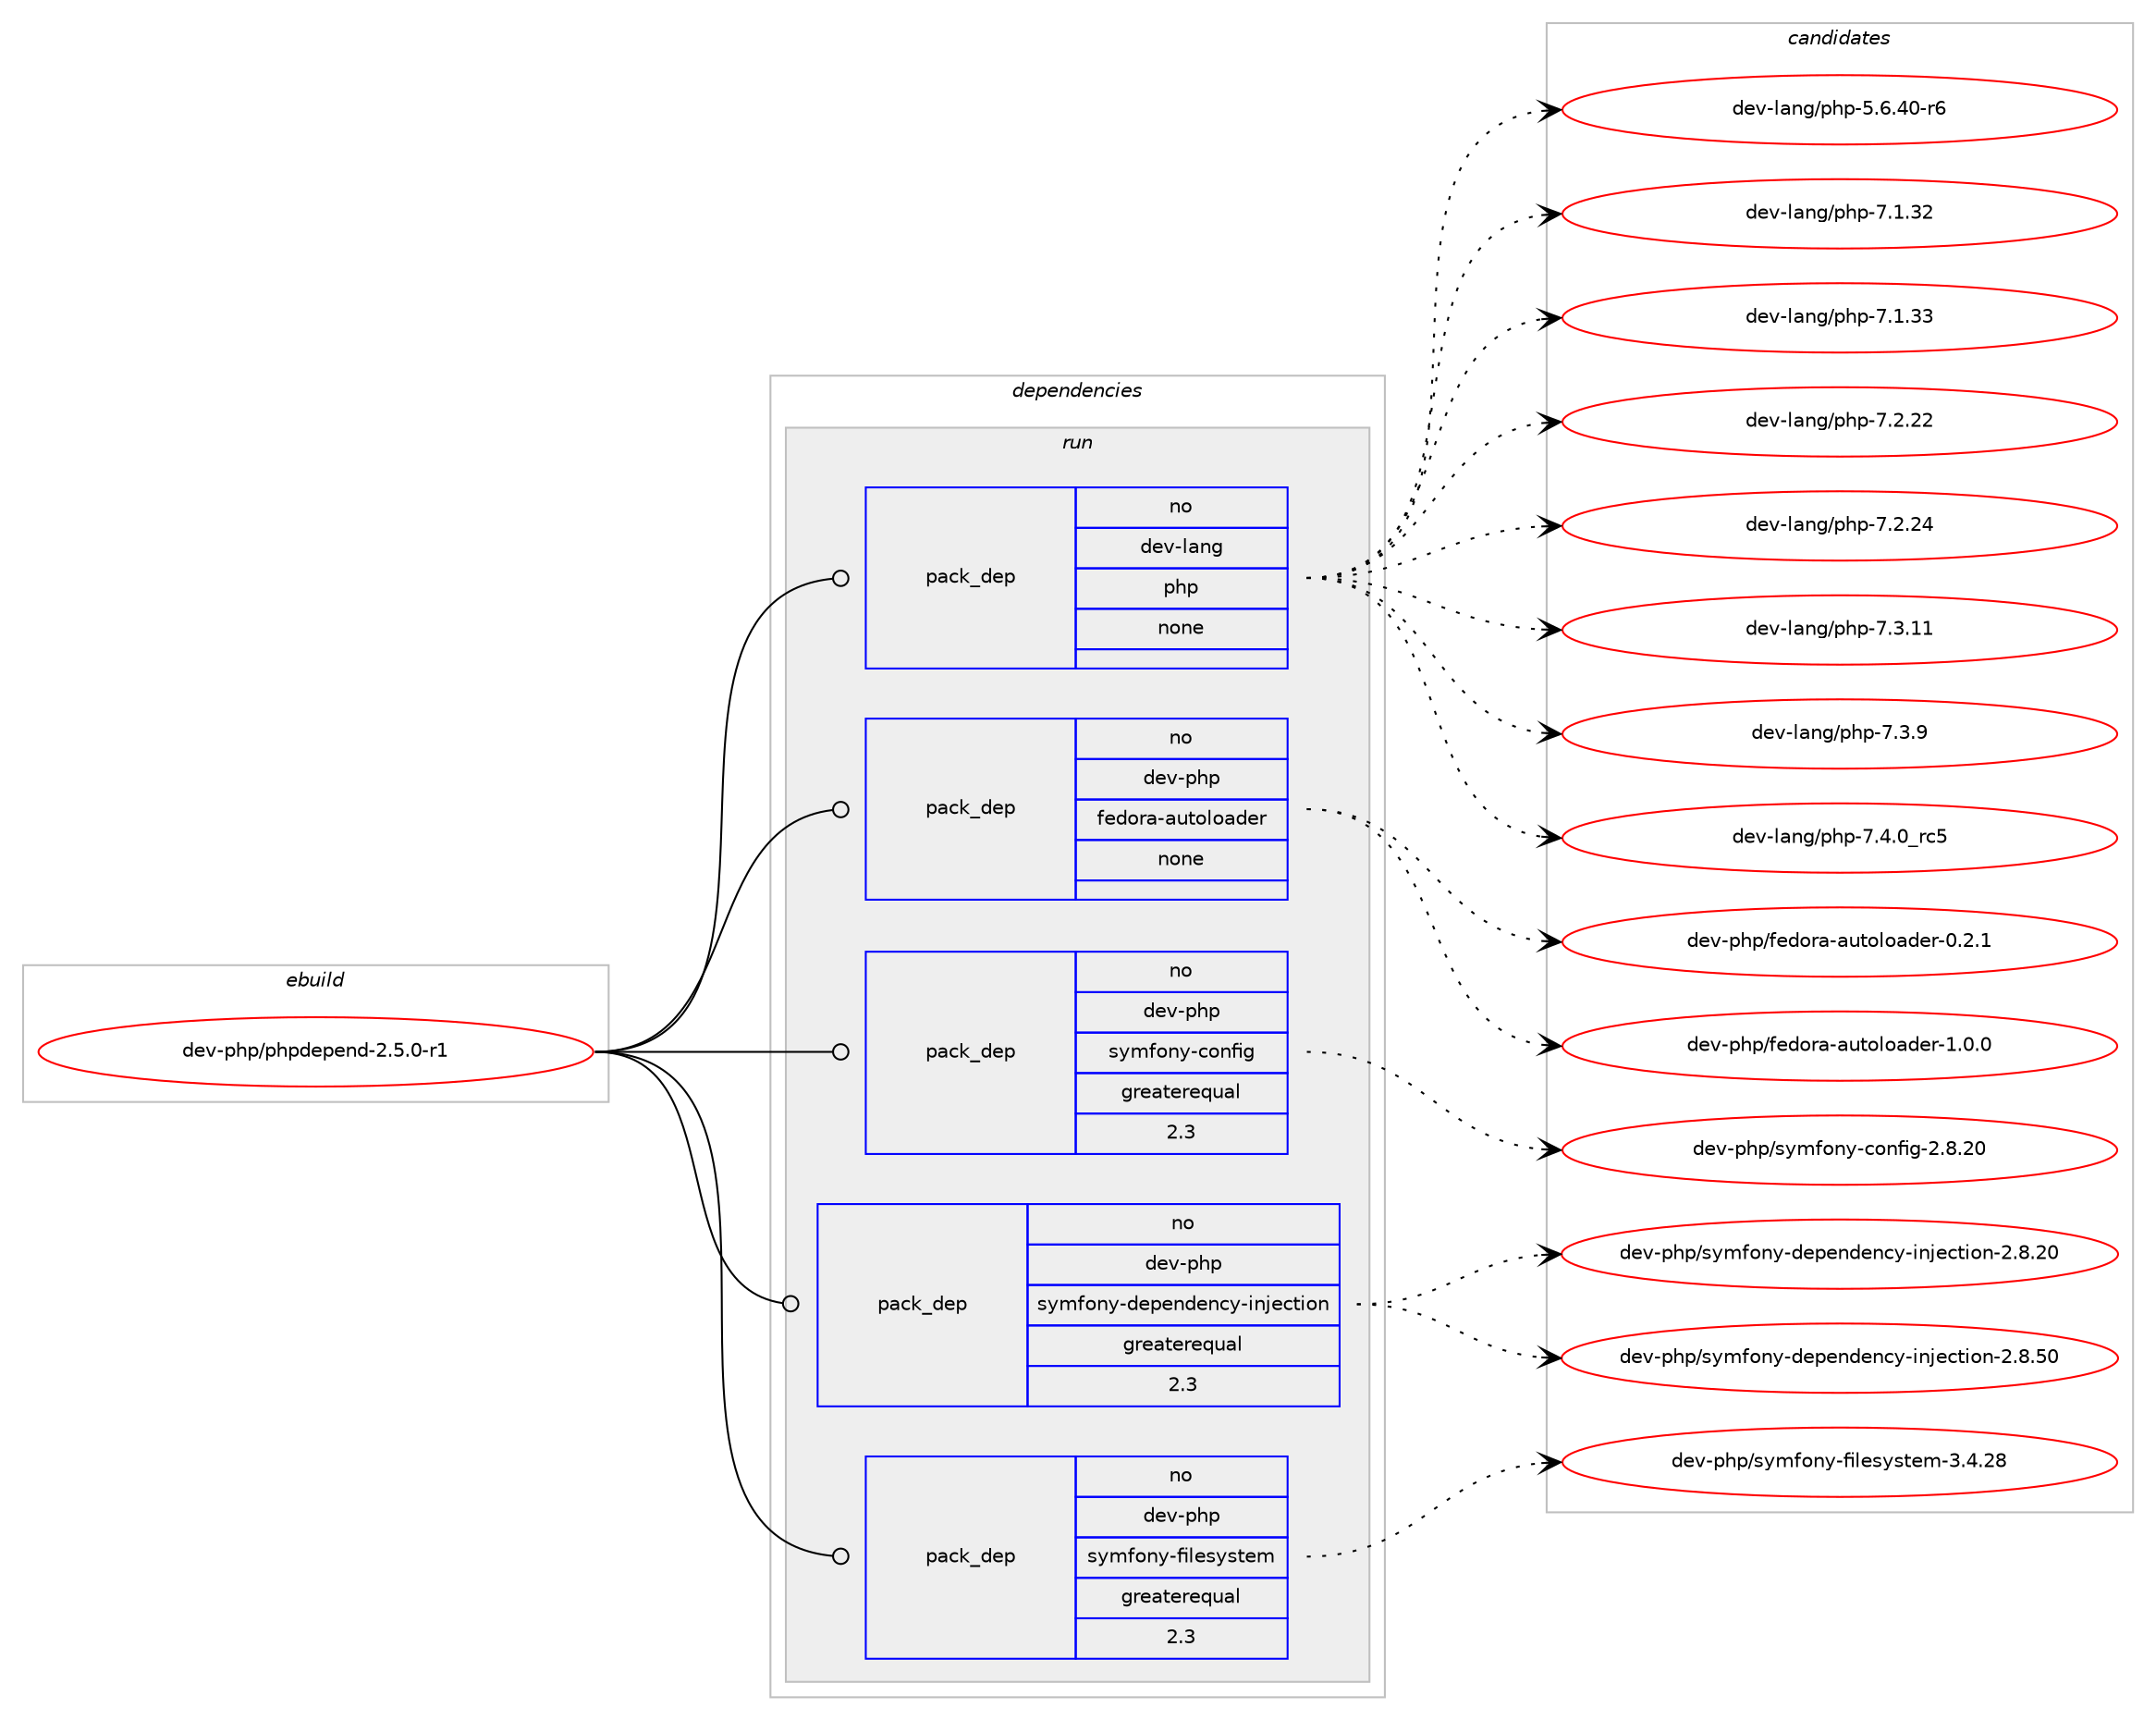 digraph prolog {

# *************
# Graph options
# *************

newrank=true;
concentrate=true;
compound=true;
graph [rankdir=LR,fontname=Helvetica,fontsize=10,ranksep=1.5];#, ranksep=2.5, nodesep=0.2];
edge  [arrowhead=vee];
node  [fontname=Helvetica,fontsize=10];

# **********
# The ebuild
# **********

subgraph cluster_leftcol {
color=gray;
rank=same;
label=<<i>ebuild</i>>;
id [label="dev-php/phpdepend-2.5.0-r1", color=red, width=4, href="../dev-php/phpdepend-2.5.0-r1.svg"];
}

# ****************
# The dependencies
# ****************

subgraph cluster_midcol {
color=gray;
label=<<i>dependencies</i>>;
subgraph cluster_compile {
fillcolor="#eeeeee";
style=filled;
label=<<i>compile</i>>;
}
subgraph cluster_compileandrun {
fillcolor="#eeeeee";
style=filled;
label=<<i>compile and run</i>>;
}
subgraph cluster_run {
fillcolor="#eeeeee";
style=filled;
label=<<i>run</i>>;
subgraph pack444442 {
dependency591544 [label=<<TABLE BORDER="0" CELLBORDER="1" CELLSPACING="0" CELLPADDING="4" WIDTH="220"><TR><TD ROWSPAN="6" CELLPADDING="30">pack_dep</TD></TR><TR><TD WIDTH="110">no</TD></TR><TR><TD>dev-lang</TD></TR><TR><TD>php</TD></TR><TR><TD>none</TD></TR><TR><TD></TD></TR></TABLE>>, shape=none, color=blue];
}
id:e -> dependency591544:w [weight=20,style="solid",arrowhead="odot"];
subgraph pack444443 {
dependency591545 [label=<<TABLE BORDER="0" CELLBORDER="1" CELLSPACING="0" CELLPADDING="4" WIDTH="220"><TR><TD ROWSPAN="6" CELLPADDING="30">pack_dep</TD></TR><TR><TD WIDTH="110">no</TD></TR><TR><TD>dev-php</TD></TR><TR><TD>fedora-autoloader</TD></TR><TR><TD>none</TD></TR><TR><TD></TD></TR></TABLE>>, shape=none, color=blue];
}
id:e -> dependency591545:w [weight=20,style="solid",arrowhead="odot"];
subgraph pack444444 {
dependency591546 [label=<<TABLE BORDER="0" CELLBORDER="1" CELLSPACING="0" CELLPADDING="4" WIDTH="220"><TR><TD ROWSPAN="6" CELLPADDING="30">pack_dep</TD></TR><TR><TD WIDTH="110">no</TD></TR><TR><TD>dev-php</TD></TR><TR><TD>symfony-config</TD></TR><TR><TD>greaterequal</TD></TR><TR><TD>2.3</TD></TR></TABLE>>, shape=none, color=blue];
}
id:e -> dependency591546:w [weight=20,style="solid",arrowhead="odot"];
subgraph pack444445 {
dependency591547 [label=<<TABLE BORDER="0" CELLBORDER="1" CELLSPACING="0" CELLPADDING="4" WIDTH="220"><TR><TD ROWSPAN="6" CELLPADDING="30">pack_dep</TD></TR><TR><TD WIDTH="110">no</TD></TR><TR><TD>dev-php</TD></TR><TR><TD>symfony-dependency-injection</TD></TR><TR><TD>greaterequal</TD></TR><TR><TD>2.3</TD></TR></TABLE>>, shape=none, color=blue];
}
id:e -> dependency591547:w [weight=20,style="solid",arrowhead="odot"];
subgraph pack444446 {
dependency591548 [label=<<TABLE BORDER="0" CELLBORDER="1" CELLSPACING="0" CELLPADDING="4" WIDTH="220"><TR><TD ROWSPAN="6" CELLPADDING="30">pack_dep</TD></TR><TR><TD WIDTH="110">no</TD></TR><TR><TD>dev-php</TD></TR><TR><TD>symfony-filesystem</TD></TR><TR><TD>greaterequal</TD></TR><TR><TD>2.3</TD></TR></TABLE>>, shape=none, color=blue];
}
id:e -> dependency591548:w [weight=20,style="solid",arrowhead="odot"];
}
}

# **************
# The candidates
# **************

subgraph cluster_choices {
rank=same;
color=gray;
label=<<i>candidates</i>>;

subgraph choice444442 {
color=black;
nodesep=1;
choice100101118451089711010347112104112455346544652484511454 [label="dev-lang/php-5.6.40-r6", color=red, width=4,href="../dev-lang/php-5.6.40-r6.svg"];
choice10010111845108971101034711210411245554649465150 [label="dev-lang/php-7.1.32", color=red, width=4,href="../dev-lang/php-7.1.32.svg"];
choice10010111845108971101034711210411245554649465151 [label="dev-lang/php-7.1.33", color=red, width=4,href="../dev-lang/php-7.1.33.svg"];
choice10010111845108971101034711210411245554650465050 [label="dev-lang/php-7.2.22", color=red, width=4,href="../dev-lang/php-7.2.22.svg"];
choice10010111845108971101034711210411245554650465052 [label="dev-lang/php-7.2.24", color=red, width=4,href="../dev-lang/php-7.2.24.svg"];
choice10010111845108971101034711210411245554651464949 [label="dev-lang/php-7.3.11", color=red, width=4,href="../dev-lang/php-7.3.11.svg"];
choice100101118451089711010347112104112455546514657 [label="dev-lang/php-7.3.9", color=red, width=4,href="../dev-lang/php-7.3.9.svg"];
choice100101118451089711010347112104112455546524648951149953 [label="dev-lang/php-7.4.0_rc5", color=red, width=4,href="../dev-lang/php-7.4.0_rc5.svg"];
dependency591544:e -> choice100101118451089711010347112104112455346544652484511454:w [style=dotted,weight="100"];
dependency591544:e -> choice10010111845108971101034711210411245554649465150:w [style=dotted,weight="100"];
dependency591544:e -> choice10010111845108971101034711210411245554649465151:w [style=dotted,weight="100"];
dependency591544:e -> choice10010111845108971101034711210411245554650465050:w [style=dotted,weight="100"];
dependency591544:e -> choice10010111845108971101034711210411245554650465052:w [style=dotted,weight="100"];
dependency591544:e -> choice10010111845108971101034711210411245554651464949:w [style=dotted,weight="100"];
dependency591544:e -> choice100101118451089711010347112104112455546514657:w [style=dotted,weight="100"];
dependency591544:e -> choice100101118451089711010347112104112455546524648951149953:w [style=dotted,weight="100"];
}
subgraph choice444443 {
color=black;
nodesep=1;
choice100101118451121041124710210110011111497459711711611110811197100101114454846504649 [label="dev-php/fedora-autoloader-0.2.1", color=red, width=4,href="../dev-php/fedora-autoloader-0.2.1.svg"];
choice100101118451121041124710210110011111497459711711611110811197100101114454946484648 [label="dev-php/fedora-autoloader-1.0.0", color=red, width=4,href="../dev-php/fedora-autoloader-1.0.0.svg"];
dependency591545:e -> choice100101118451121041124710210110011111497459711711611110811197100101114454846504649:w [style=dotted,weight="100"];
dependency591545:e -> choice100101118451121041124710210110011111497459711711611110811197100101114454946484648:w [style=dotted,weight="100"];
}
subgraph choice444444 {
color=black;
nodesep=1;
choice1001011184511210411247115121109102111110121459911111010210510345504656465048 [label="dev-php/symfony-config-2.8.20", color=red, width=4,href="../dev-php/symfony-config-2.8.20.svg"];
dependency591546:e -> choice1001011184511210411247115121109102111110121459911111010210510345504656465048:w [style=dotted,weight="100"];
}
subgraph choice444445 {
color=black;
nodesep=1;
choice10010111845112104112471151211091021111101214510010111210111010010111099121451051101061019911610511111045504656465048 [label="dev-php/symfony-dependency-injection-2.8.20", color=red, width=4,href="../dev-php/symfony-dependency-injection-2.8.20.svg"];
choice10010111845112104112471151211091021111101214510010111210111010010111099121451051101061019911610511111045504656465348 [label="dev-php/symfony-dependency-injection-2.8.50", color=red, width=4,href="../dev-php/symfony-dependency-injection-2.8.50.svg"];
dependency591547:e -> choice10010111845112104112471151211091021111101214510010111210111010010111099121451051101061019911610511111045504656465048:w [style=dotted,weight="100"];
dependency591547:e -> choice10010111845112104112471151211091021111101214510010111210111010010111099121451051101061019911610511111045504656465348:w [style=dotted,weight="100"];
}
subgraph choice444446 {
color=black;
nodesep=1;
choice10010111845112104112471151211091021111101214510210510810111512111511610110945514652465056 [label="dev-php/symfony-filesystem-3.4.28", color=red, width=4,href="../dev-php/symfony-filesystem-3.4.28.svg"];
dependency591548:e -> choice10010111845112104112471151211091021111101214510210510810111512111511610110945514652465056:w [style=dotted,weight="100"];
}
}

}
